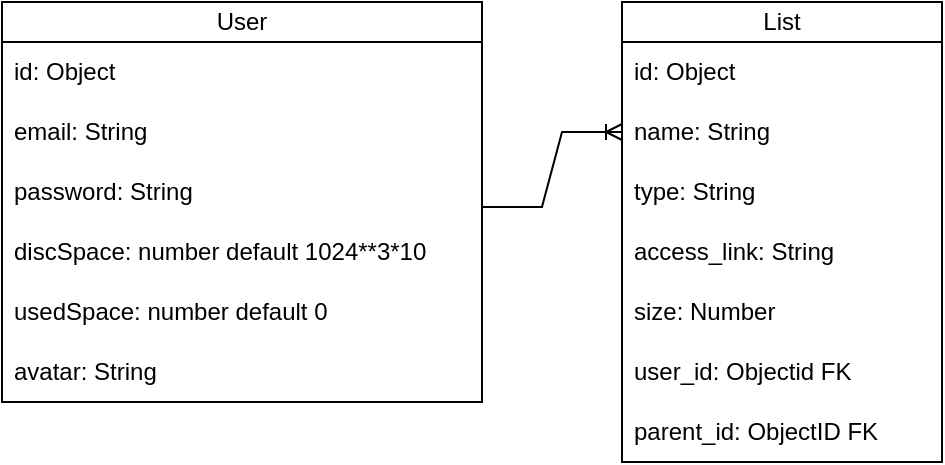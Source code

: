 <mxfile version="22.0.0" type="device">
  <diagram name="Page-1" id="8PZsaeYi4dIJMZtvz8rV">
    <mxGraphModel dx="989" dy="521" grid="1" gridSize="10" guides="1" tooltips="1" connect="1" arrows="1" fold="1" page="1" pageScale="1" pageWidth="827" pageHeight="1169" math="0" shadow="0">
      <root>
        <mxCell id="0" />
        <mxCell id="1" parent="0" />
        <mxCell id="2Yh6qAmmYNs8aq3QxNZb-1" value="User" style="swimlane;fontStyle=0;childLayout=stackLayout;horizontal=1;startSize=20;horizontalStack=0;resizeParent=1;resizeParentMax=0;resizeLast=0;collapsible=1;marginBottom=0;whiteSpace=wrap;html=1;" vertex="1" parent="1">
          <mxGeometry x="50" y="120" width="240" height="200" as="geometry" />
        </mxCell>
        <mxCell id="2Yh6qAmmYNs8aq3QxNZb-2" value="id: Object" style="text;strokeColor=none;fillColor=none;align=left;verticalAlign=middle;spacingLeft=4;spacingRight=4;overflow=hidden;points=[[0,0.5],[1,0.5]];portConstraint=eastwest;rotatable=0;whiteSpace=wrap;html=1;" vertex="1" parent="2Yh6qAmmYNs8aq3QxNZb-1">
          <mxGeometry y="20" width="240" height="30" as="geometry" />
        </mxCell>
        <mxCell id="2Yh6qAmmYNs8aq3QxNZb-3" value="email: String" style="text;strokeColor=none;fillColor=none;align=left;verticalAlign=middle;spacingLeft=4;spacingRight=4;overflow=hidden;points=[[0,0.5],[1,0.5]];portConstraint=eastwest;rotatable=0;whiteSpace=wrap;html=1;" vertex="1" parent="2Yh6qAmmYNs8aq3QxNZb-1">
          <mxGeometry y="50" width="240" height="30" as="geometry" />
        </mxCell>
        <mxCell id="2Yh6qAmmYNs8aq3QxNZb-9" value="password: String" style="text;strokeColor=none;fillColor=none;align=left;verticalAlign=middle;spacingLeft=4;spacingRight=4;overflow=hidden;points=[[0,0.5],[1,0.5]];portConstraint=eastwest;rotatable=0;whiteSpace=wrap;html=1;" vertex="1" parent="2Yh6qAmmYNs8aq3QxNZb-1">
          <mxGeometry y="80" width="240" height="30" as="geometry" />
        </mxCell>
        <mxCell id="2Yh6qAmmYNs8aq3QxNZb-4" value="discSpace: number default 1024**3*10" style="text;strokeColor=none;fillColor=none;align=left;verticalAlign=middle;spacingLeft=4;spacingRight=4;overflow=hidden;points=[[0,0.5],[1,0.5]];portConstraint=eastwest;rotatable=0;whiteSpace=wrap;html=1;" vertex="1" parent="2Yh6qAmmYNs8aq3QxNZb-1">
          <mxGeometry y="110" width="240" height="30" as="geometry" />
        </mxCell>
        <mxCell id="2Yh6qAmmYNs8aq3QxNZb-10" value="usedSpace: number default 0" style="text;strokeColor=none;fillColor=none;align=left;verticalAlign=middle;spacingLeft=4;spacingRight=4;overflow=hidden;points=[[0,0.5],[1,0.5]];portConstraint=eastwest;rotatable=0;whiteSpace=wrap;html=1;" vertex="1" parent="2Yh6qAmmYNs8aq3QxNZb-1">
          <mxGeometry y="140" width="240" height="30" as="geometry" />
        </mxCell>
        <mxCell id="2Yh6qAmmYNs8aq3QxNZb-15" value="avatar: String" style="text;strokeColor=none;fillColor=none;align=left;verticalAlign=middle;spacingLeft=4;spacingRight=4;overflow=hidden;points=[[0,0.5],[1,0.5]];portConstraint=eastwest;rotatable=0;whiteSpace=wrap;html=1;" vertex="1" parent="2Yh6qAmmYNs8aq3QxNZb-1">
          <mxGeometry y="170" width="240" height="30" as="geometry" />
        </mxCell>
        <mxCell id="2Yh6qAmmYNs8aq3QxNZb-11" value="List" style="swimlane;fontStyle=0;childLayout=stackLayout;horizontal=1;startSize=20;horizontalStack=0;resizeParent=1;resizeParentMax=0;resizeLast=0;collapsible=1;marginBottom=0;whiteSpace=wrap;html=1;" vertex="1" parent="1">
          <mxGeometry x="360" y="120" width="160" height="230" as="geometry" />
        </mxCell>
        <mxCell id="2Yh6qAmmYNs8aq3QxNZb-16" value="id: Object" style="text;strokeColor=none;fillColor=none;align=left;verticalAlign=middle;spacingLeft=4;spacingRight=4;overflow=hidden;points=[[0,0.5],[1,0.5]];portConstraint=eastwest;rotatable=0;whiteSpace=wrap;html=1;" vertex="1" parent="2Yh6qAmmYNs8aq3QxNZb-11">
          <mxGeometry y="20" width="160" height="30" as="geometry" />
        </mxCell>
        <mxCell id="2Yh6qAmmYNs8aq3QxNZb-14" value="name: String" style="text;strokeColor=none;fillColor=none;align=left;verticalAlign=middle;spacingLeft=4;spacingRight=4;overflow=hidden;points=[[0,0.5],[1,0.5]];portConstraint=eastwest;rotatable=0;whiteSpace=wrap;html=1;" vertex="1" parent="2Yh6qAmmYNs8aq3QxNZb-11">
          <mxGeometry y="50" width="160" height="30" as="geometry" />
        </mxCell>
        <mxCell id="2Yh6qAmmYNs8aq3QxNZb-13" value="type: String" style="text;strokeColor=none;fillColor=none;align=left;verticalAlign=middle;spacingLeft=4;spacingRight=4;overflow=hidden;points=[[0,0.5],[1,0.5]];portConstraint=eastwest;rotatable=0;whiteSpace=wrap;html=1;" vertex="1" parent="2Yh6qAmmYNs8aq3QxNZb-11">
          <mxGeometry y="80" width="160" height="30" as="geometry" />
        </mxCell>
        <mxCell id="2Yh6qAmmYNs8aq3QxNZb-19" value="access_link: String" style="text;strokeColor=none;fillColor=none;align=left;verticalAlign=middle;spacingLeft=4;spacingRight=4;overflow=hidden;points=[[0,0.5],[1,0.5]];portConstraint=eastwest;rotatable=0;whiteSpace=wrap;html=1;" vertex="1" parent="2Yh6qAmmYNs8aq3QxNZb-11">
          <mxGeometry y="110" width="160" height="30" as="geometry" />
        </mxCell>
        <mxCell id="2Yh6qAmmYNs8aq3QxNZb-12" value="size: Number" style="text;strokeColor=none;fillColor=none;align=left;verticalAlign=middle;spacingLeft=4;spacingRight=4;overflow=hidden;points=[[0,0.5],[1,0.5]];portConstraint=eastwest;rotatable=0;whiteSpace=wrap;html=1;" vertex="1" parent="2Yh6qAmmYNs8aq3QxNZb-11">
          <mxGeometry y="140" width="160" height="30" as="geometry" />
        </mxCell>
        <mxCell id="2Yh6qAmmYNs8aq3QxNZb-17" value="user_id: Objectid FK" style="text;strokeColor=none;fillColor=none;align=left;verticalAlign=middle;spacingLeft=4;spacingRight=4;overflow=hidden;points=[[0,0.5],[1,0.5]];portConstraint=eastwest;rotatable=0;whiteSpace=wrap;html=1;" vertex="1" parent="2Yh6qAmmYNs8aq3QxNZb-11">
          <mxGeometry y="170" width="160" height="30" as="geometry" />
        </mxCell>
        <mxCell id="2Yh6qAmmYNs8aq3QxNZb-18" value="parent_id: ObjectID FK" style="text;strokeColor=none;fillColor=none;align=left;verticalAlign=middle;spacingLeft=4;spacingRight=4;overflow=hidden;points=[[0,0.5],[1,0.5]];portConstraint=eastwest;rotatable=0;whiteSpace=wrap;html=1;" vertex="1" parent="2Yh6qAmmYNs8aq3QxNZb-11">
          <mxGeometry y="200" width="160" height="30" as="geometry" />
        </mxCell>
        <mxCell id="2Yh6qAmmYNs8aq3QxNZb-21" value="" style="edgeStyle=entityRelationEdgeStyle;fontSize=12;html=1;endArrow=ERoneToMany;rounded=0;exitX=1;exitY=0.748;exitDx=0;exitDy=0;exitPerimeter=0;entryX=0;entryY=0.5;entryDx=0;entryDy=0;" edge="1" parent="1" source="2Yh6qAmmYNs8aq3QxNZb-9" target="2Yh6qAmmYNs8aq3QxNZb-14">
          <mxGeometry width="100" height="100" relative="1" as="geometry">
            <mxPoint x="230" y="420" as="sourcePoint" />
            <mxPoint x="330" y="320" as="targetPoint" />
            <Array as="points">
              <mxPoint x="320" y="335" />
              <mxPoint x="300" y="342" />
            </Array>
          </mxGeometry>
        </mxCell>
      </root>
    </mxGraphModel>
  </diagram>
</mxfile>
